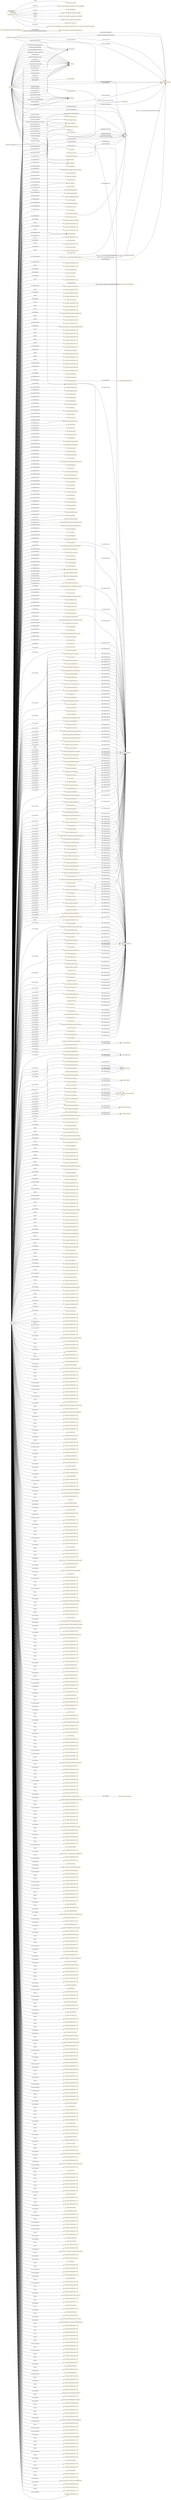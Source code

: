 digraph ar2dtool_diagram { 
rankdir=LR;
size="1501"
node [shape = rectangle, color="orange"]; ":frontierWind" ":frontierAddress" ":frontierDeviceStatus" ":frontierAlertCMethod4PrimaryPointLocation" ":frontierSpeedUnit" ":frontierCriticalObject" ":frontierPosition" ":frontierVehicle" ":frontierWidth" ":frontierParkingSpotState" ":frontierParkingSpotPoint" ":frontierGroupOfPeopleInvolved" ":frontierComment" ":frontierRoadSideEquipment" ":frontierPlatoonState" ":frontierStatus" ":frontierAlertCLocation" ":frontierRelativePosition" ":frontierOverallPeriod" ":frontierRole" ":frontierAutomationLevel" ":frontierSpeedPercentile" ":frontierVehicleRole" ":frontierManagement" ":frontierAxleWeight" ":frontierPercentageValue" ":frontierPressureValue" ":frontierImpact" ":frontierRoadTopologyPosition" "http://www.w3.org/2006/time#TemporalEntity" ":frontierPlatoon" ":frontierMovement" ":frontierVehicleEnvironment" ":frontierPollution" ":frontierCause" ":frontierObstruction" ":frontierAxleFlowValue" ":frontierMobility" ":frontierMaintenanceVehicles" ":frontierPlatoonVehicleState" ":frontierShape" ":frontierRoutePoint" ":frontierTemperature" ":frontierDateTimeValue" ":frontierPeriod" ":frontierDataValue" ":frontierAlertCMethod2PrimaryPointLocation" ":frontierHeightUnit" ":frontierSize" ":frontierElaboratedDataFault" ":frontierPlatoonPosition" ":frontierWindSpeedValue" "http://www.w3.org/2006/time#Instant" "http://www.opengis.net/ont/geosparql#Feature" ":frontierMultilingualStringValue" ":frontierNonManagedCause" ":frontierStartPoint" ":frontierLength" ":frontierSubjects" ":frontierSituationRecord" ":frontierTemperatureValue" ":frontierHeight" ":frontierIdentifier" ":frontierBrakeCapacity" ":frontierEndPoint" ":frontierAlertCDirection" ":frontierSpeedValue" ":frontierBasicData" ":frontierGroupOfLocations" ":frontierValidity" ":frontierPrecipitationDetail" ":frontierRoadSurfaceConditionMeasurements" "https://saref.etsi.org/core/UnitOfMeasure" ":frontierLengthUnit" ":frontierRoute" ":frontierRoadEntity" ":frontierConfidence" ":frontierVehicleFlowValue" "https://saref.etsi.org/core/Property" ":frontierVulnerableRoadUser" ":frontierHazardousMaterials" ":frontierAccident" ":frontierAxleSpacing" ":frontierPlatoonRole" ":frontierVisibility" ":frontierHeaderInformation" ":frontierTrafficStatusValue" ":frontierMultilingualString" ":frontierHeading" ":frontierVehicleCharacteristics" ":frontierAcceleration" ":frontierSource" ":frontierFloatingPointMetreDistanceValue" "https://saref.etsi.org/core/Device" ":frontierOffsetDistance" ":frontierAccelerationUnit" ":frontierAbsolutePosition" ":frontierManagedCause" ":frontierPcuFlowValue" ":frontierAlertCMethod2SecondaryPointLocation" ":frontierElectronicControlUnit" ":frontierHumidity" ":frontierItinerary" "http://www.opengis.net/ont/geosparql#Geometry" ":frontierConcentrationOfVehiclesValue" ":frontierRendezvousLocation" ":frontierDurationValue" ":frontierUrlLink" ; /*classes style*/
	":frontierpertinentLocation" -> "owl:topDataProperty" [ label = "rdfs:subPropertyOf" ];
	":frontierpertinentLocation" -> "owl:topObjectProperty" [ label = "rdfs:subPropertyOf" ];
	":frontierlastDeviceCheck" -> "owl:topDataProperty" [ label = "rdfs:subPropertyOf" ];
	":frontierwinterEquipmentManagementType" -> "owl:topDataProperty" [ label = "rdfs:subPropertyOf" ];
	":frontieralertCLocationCountryCode" -> "owl:topDataProperty" [ label = "rdfs:subPropertyOf" ];
	":frontierurlLink" -> "owl:topObjectProperty" [ label = "rdfs:subPropertyOf" ];
	":frontieralertCDirectionCoded" -> "owl:topDataProperty" [ label = "rdfs:subPropertyOf" ];
	":frontierpassageDurationTime" -> "owl:topDataProperty" [ label = "rdfs:subPropertyOf" ];
	":frontierpassageDurationTime" -> "owl:topObjectProperty" [ label = "rdfs:subPropertyOf" ];
	":frontierhasPlatoonMember" -> ":frontierhasMember" [ label = "rdfs:subPropertyOf" ];
	":frontierhasHeight" -> "owl:topObjectProperty" [ label = "rdfs:subPropertyOf" ];
	":frontierhumidity" -> "owl:topObjectProperty" [ label = "rdfs:subPropertyOf" ];
	":frontierhasRoadTopologyPosition" -> ":frontierhasPosition" [ label = "rdfs:subPropertyOf" ];
	":frontierroadworksScale" -> "owl:topDataProperty" [ label = "rdfs:subPropertyOf" ];
	":frontierfaultyEquipmentOrSystemType" -> "owl:topDataProperty" [ label = "rdfs:subPropertyOf" ];
	":frontiertransitServiceInformation" -> "owl:topDataProperty" [ label = "rdfs:subPropertyOf" ];
	":frontierautomaticallyInitiated" -> "owl:topDataProperty" [ label = "rdfs:subPropertyOf" ];
	":frontierManagedCause" -> ":frontierNonManagedCause" [ label = "owl:disjointWith" ];
	":frontierhasPlatoonState" -> ":frontierhasState" [ label = "rdfs:subPropertyOf" ];
	":frontiersource" -> "owl:topObjectProperty" [ label = "rdfs:subPropertyOf" ];
	":frontierhasVehicleRole" -> ":frontierhasRole" [ label = "rdfs:subPropertyOf" ];
	":frontieralertCMethod2PrimaryPointLocation" -> "owl:topObjectProperty" [ label = "rdfs:subPropertyOf" ];
	":frontiernumberOfVehiclesWaiting" -> "owl:topDataProperty" [ label = "rdfs:subPropertyOf" ];
	":frontierconfidentiality" -> "owl:topDataProperty" [ label = "rdfs:subPropertyOf" ];
	":frontiertemporarySpeedLimit" -> "owl:topDataProperty" [ label = "rdfs:subPropertyOf" ];
	":frontiercommentType" -> "owl:topDataProperty" [ label = "rdfs:subPropertyOf" ];
	":frontierconsistsOfEvent" -> "https://saref.etsi.org/core/consistsOf" [ label = "rdfs:subPropertyOf" ];
	":frontierexit" -> "owl:topDataProperty" [ label = "rdfs:subPropertyOf" ];
	":frontierqueueLength" -> "owl:topDataProperty" [ label = "rdfs:subPropertyOf" ];
	":frontierindividualVehicleSpeed" -> "owl:topDataProperty" [ label = "rdfs:subPropertyOf" ];
	":frontierindividualVehicleSpeed" -> "owl:topObjectProperty" [ label = "rdfs:subPropertyOf" ];
	":frontiertimeHeadway" -> "owl:topDataProperty" [ label = "rdfs:subPropertyOf" ];
	":frontiertimeHeadway" -> "owl:topObjectProperty" [ label = "rdfs:subPropertyOf" ];
	":frontiersituationVersionTime" -> "owl:topDataProperty" [ label = "rdfs:subPropertyOf" ];
	":frontiervehicleInvolved" -> "owl:topObjectProperty" [ label = "rdfs:subPropertyOf" ];
	":frontierconsistsOfEquipment" -> "https://saref.etsi.org/core/consistsOf" [ label = "rdfs:subPropertyOf" ];
	":frontierhasProvider" -> "owl:topObjectProperty" [ label = "rdfs:subPropertyOf" ];
	":frontierhasDestinationAddress" -> ":frontierhasDestination" [ label = "rdfs:subPropertyOf" ];
	":frontierpresenceDurationTime" -> "owl:topDataProperty" [ label = "rdfs:subPropertyOf" ];
	":frontierpresenceDurationTime" -> "owl:topObjectProperty" [ label = "rdfs:subPropertyOf" ];
	":frontierpollution" -> "owl:topObjectProperty" [ label = "rdfs:subPropertyOf" ];
	":frontiersituationRecord" -> "owl:topObjectProperty" [ label = "rdfs:subPropertyOf" ];
	":frontierrelativeTrafficFlow" -> "owl:topDataProperty" [ label = "rdfs:subPropertyOf" ];
	":frontiergenericSituationRecordName" -> "owl:topDataProperty" [ label = "rdfs:subPropertyOf" ];
	":frontiermobility" -> "owl:topObjectProperty" [ label = "rdfs:subPropertyOf" ];
	":frontierplacesAtWhichApplicable" -> "owl:topDataProperty" [ label = "rdfs:subPropertyOf" ];
	":frontierarrivalTime" -> "owl:topDataProperty" [ label = "rdfs:subPropertyOf" ];
	":frontierarrivalTime" -> "owl:topObjectProperty" [ label = "rdfs:subPropertyOf" ];
	":frontiervehicleModel" -> "owl:topDataProperty" [ label = "rdfs:subPropertyOf" ];
	":frontierconsistsOfUser" -> "https://saref.etsi.org/core/consistsOf" [ label = "rdfs:subPropertyOf" ];
	":frontierspeedManagementType" -> "owl:topDataProperty" [ label = "rdfs:subPropertyOf" ];
	":frontierunderTraffic" -> "owl:topDataProperty" [ label = "rdfs:subPropertyOf" ];
	":frontiervehicleManufacturer" -> "owl:topDataProperty" [ label = "rdfs:subPropertyOf" ];
	":frontierroadOrCarriagewayOrLaneManagementType" -> "owl:topDataProperty" [ label = "rdfs:subPropertyOf" ];
	":frontieraccidentCause" -> "owl:topDataProperty" [ label = "rdfs:subPropertyOf" ];
	":frontierhasPlatoonRole" -> ":frontierhasRole" [ label = "rdfs:subPropertyOf" ];
	":frontiergroupOfVehiclesInvolved" -> "owl:topObjectProperty" [ label = "rdfs:subPropertyOf" ];
	":frontierapplicableForTrafficDirection" -> "owl:topDataProperty" [ label = "rdfs:subPropertyOf" ];
	":frontieralertCLocationTableVersion" -> "owl:topDataProperty" [ label = "rdfs:subPropertyOf" ];
	":frontierhasRelativePosition" -> ":frontierhasPosition" [ label = "rdfs:subPropertyOf" ];
	":frontierhasPlatoonVehicleState" -> ":frontierhasState" [ label = "rdfs:subPropertyOf" ];
	":frontierharmonicSpeed" -> "owl:topDataProperty" [ label = "rdfs:subPropertyOf" ];
	":frontierhasParkingVehicleState" -> ":frontierhasState" [ label = "rdfs:subPropertyOf" ];
	":frontierhasDestinationEndPoint" -> ":frontierhasDestination" [ label = "rdfs:subPropertyOf" ];
	":frontierjourneyReference" -> "owl:topDataProperty" [ label = "rdfs:subPropertyOf" ];
	":frontieroverallStartTime" -> "owl:topDataProperty" [ label = "rdfs:subPropertyOf" ];
	":frontieralertCMethod4SecondaryPointLocation" -> "owl:topObjectProperty" [ label = "rdfs:subPropertyOf" ];
	":frontierhasShape" -> "owl:topObjectProperty" [ label = "rdfs:subPropertyOf" ];
	":frontierhasPlatoonPosition" -> ":frontierhasPosition" [ label = "rdfs:subPropertyOf" ];
	":frontierhasLength" -> "owl:topObjectProperty" [ label = "rdfs:subPropertyOf" ];
	":frontiertrafficFlowCharacteristics" -> "owl:topDataProperty" [ label = "rdfs:subPropertyOf" ];
	":frontieralertCDirectionSense" -> "owl:topDataProperty" [ label = "rdfs:subPropertyOf" ];
	":frontierurgentRoadworks" -> "owl:topDataProperty" [ label = "rdfs:subPropertyOf" ];
	":frontieraccidentType" -> "owl:topDataProperty" [ label = "rdfs:subPropertyOf" ];
	":frontiertransitServiceType" -> "owl:topDataProperty" [ label = "rdfs:subPropertyOf" ];
	":frontierreroutingManagementType" -> "owl:topDataProperty" [ label = "rdfs:subPropertyOf" ];
	":frontieralertCPoint" -> "owl:topObjectProperty" [ label = "rdfs:subPropertyOf" ];
	":frontierurgency" -> "owl:topDataProperty" [ label = "rdfs:subPropertyOf" ];
	":frontiervehicleRegistrationPlateIdentifier" -> "owl:topDataProperty" [ label = "rdfs:subPropertyOf" ];
	":frontiergeneralInstructionToRoadUsersType" -> "owl:topDataProperty" [ label = "rdfs:subPropertyOf" ];
	":frontiervalidity" -> "owl:topObjectProperty" [ label = "rdfs:subPropertyOf" ];
	":frontierhasParkingSpotState" -> ":frontierhasState" [ label = "rdfs:subPropertyOf" ];
	":frontiertravelTime" -> "owl:topObjectProperty" [ label = "rdfs:subPropertyOf" ];
	":frontierconsistsOfVehicle" -> "https://saref.etsi.org/core/consistsOf" [ label = "rdfs:subPropertyOf" ];
	":frontiervehicleStatus" -> "owl:topDataProperty" [ label = "rdfs:subPropertyOf" ];
	":frontieroperatorActionStatus" -> "owl:topDataProperty" [ label = "rdfs:subPropertyOf" ];
	":frontierhasMovement" -> "owl:topObjectProperty" [ label = "rdfs:subPropertyOf" ];
	":frontiertotalNumberOfPeopleInvolved" -> "owl:topDataProperty" [ label = "rdfs:subPropertyOf" ];
	":frontierentry" -> "owl:topDataProperty" [ label = "rdfs:subPropertyOf" ];
	":frontieractionOrigin" -> "owl:topDataProperty" [ label = "rdfs:subPropertyOf" ];
	":frontierminimumCarOccupancy" -> "owl:topDataProperty" [ label = "rdfs:subPropertyOf" ];
	":frontieraverageTimeHeadway" -> "owl:topObjectProperty" [ label = "rdfs:subPropertyOf" ];
	":frontieraverageDistanceHeadway" -> "owl:topObjectProperty" [ label = "rdfs:subPropertyOf" ];
	":frontieralertCMethod4PrimaryPointLocation" -> "owl:topObjectProperty" [ label = "rdfs:subPropertyOf" ];
	":frontierdistanceGap" -> "owl:topDataProperty" [ label = "rdfs:subPropertyOf" ];
	":frontierdistanceGap" -> "owl:topObjectProperty" [ label = "rdfs:subPropertyOf" ];
	":frontierhasWidth" -> "owl:topObjectProperty" [ label = "rdfs:subPropertyOf" ];
	":frontierseverity" -> "owl:topDataProperty" [ label = "rdfs:subPropertyOf" ];
	":frontierroadOrJunctionNumber" -> "owl:topDataProperty" [ label = "rdfs:subPropertyOf" ];
	":frontieralertCMethod2SecondaryPointLocation" -> "owl:topObjectProperty" [ label = "rdfs:subPropertyOf" ];
	":frontierheaderInformation" -> "owl:topObjectProperty" [ label = "rdfs:subPropertyOf" ];
	":frontierhasPerceptionState" -> ":frontierhasState" [ label = "rdfs:subPropertyOf" ];
	":frontierlastUpdateOfDeviceInformation" -> "owl:topDataProperty" [ label = "rdfs:subPropertyOf" ];
	":frontiertotalNumberOfVehiclesInvolved" -> "owl:topDataProperty" [ label = "rdfs:subPropertyOf" ];
	":frontiernonGeneralPublicComment" -> "owl:topObjectProperty" [ label = "rdfs:subPropertyOf" ];
	":frontiercommentDateTime" -> "owl:topDataProperty" [ label = "rdfs:subPropertyOf" ];
	":frontierpointCoordinates" -> "owl:topObjectProperty" [ label = "rdfs:subPropertyOf" ];
	":frontierapplicableForTrafficType" -> "owl:topDataProperty" [ label = "rdfs:subPropertyOf" ];
	":frontiersubjects" -> "owl:topObjectProperty" [ label = "rdfs:subPropertyOf" ];
	":frontierequipmentOrSystemFaultType" -> "owl:topDataProperty" [ label = "rdfs:subPropertyOf" ];
	":frontierprecipitationDetail" -> "owl:topObjectProperty" [ label = "rdfs:subPropertyOf" ];
	":frontieralertCLocation" -> "owl:topObjectProperty" [ label = "rdfs:subPropertyOf" ];
	":frontierimpact" -> "owl:topObjectProperty" [ label = "rdfs:subPropertyOf" ];
	":frontieractionPlanIdentifier" -> "owl:topDataProperty" [ label = "rdfs:subPropertyOf" ];
	":frontiersignedRerouting" -> "owl:topDataProperty" [ label = "rdfs:subPropertyOf" ];
	":frontieroffsetDistance" -> "owl:topDataProperty" [ label = "rdfs:subPropertyOf" ];
	":frontieroffsetDistance" -> "owl:topObjectProperty" [ label = "rdfs:subPropertyOf" ];
	":frontierisMemberOfVehicleEnvironment" -> ":frontierisMemberOf" [ label = "rdfs:subPropertyOf" ];
	":frontierdistanceHeadway" -> "owl:topDataProperty" [ label = "rdfs:subPropertyOf" ];
	":frontierdistanceHeadway" -> "owl:topObjectProperty" [ label = "rdfs:subPropertyOf" ];
	":frontiertimeGap" -> "owl:topDataProperty" [ label = "rdfs:subPropertyOf" ];
	":frontiertimeGap" -> "owl:topObjectProperty" [ label = "rdfs:subPropertyOf" ];
	":frontiervalidityTimeSpecification" -> "owl:topObjectProperty" [ label = "rdfs:subPropertyOf" ];
	":frontiermanagement" -> "owl:topObjectProperty" [ label = "rdfs:subPropertyOf" ];
	"NULL" -> "5c51dab8:183d0302b58:-7edf" [ label = "rdf:rest" ];
	"NULL" -> ":frontiertransitServiceInformation" [ label = "owl:onProperty" ];
	"NULL" -> "5c51dab8:183d0302b58:-7fe7" [ label = "rdf:rest" ];
	"NULL" -> ":frontierfaultIdentifier" [ label = "owl:onProperty" ];
	"NULL" -> "5c51dab8:183d0302b58:-7ff4" [ label = "rdf:rest" ];
	"NULL" -> ":frontiertemperature" [ label = "owl:onProperty" ];
	"NULL" -> "5c51dab8:183d0302b58:-7fb5" [ label = "rdf:rest" ];
	"NULL" -> ":frontierroadsideServiceDisruptionType" [ label = "owl:onProperty" ];
	"NULL" -> "https://saref.etsi.org/core/measuresProperty" [ label = "owl:onProperty" ];
	"NULL" -> "5c51dab8:183d0302b58:-7f7d" [ label = "rdf:rest" ];
	"NULL" -> ":frontierSource" [ label = "owl:allValuesFrom" ];
	"NULL" -> ":frontierendOfPeriod" [ label = "owl:onProperty" ];
	"NULL" -> "5c51dab8:183d0302b58:-7fc2" [ label = "rdf:rest" ];
	"NULL" -> ":frontierhasAutomationLevel" [ label = "owl:onProperty" ];
	"NULL" -> ":frontiermanagement" [ label = "owl:onProperty" ];
	"NULL" -> "5c51dab8:183d0302b58:-7f4b" [ label = "rdf:rest" ];
	"NULL" -> ":frontierAlertCMethod2PrimaryPointLocation" [ label = "owl:allValuesFrom" ];
	"NULL" -> ":frontierpoorEnvironmentType" [ label = "owl:onProperty" ];
	"NULL" -> "5c51dab8:183d0302b58:-7f0c" [ label = "rdf:rest" ];
	"NULL" -> ":frontierManagedCause" [ label = "owl:allValuesFrom" ];
	"NULL" -> ":frontiersituationRecordObservationTime" [ label = "owl:onProperty" ];
	"NULL" -> "5c51dab8:183d0302b58:-7fcf" [ label = "rdf:rest" ];
	"NULL" -> ":frontierhasLength" [ label = "owl:onProperty" ];
	"NULL" -> ":frontierhasIdentifier" [ label = "owl:onProperty" ];
	"NULL" -> "5c51dab8:183d0302b58:-7f79" [ label = "rdf:rest" ];
	"NULL" -> ":frontierexceptionPeriod" [ label = "owl:onProperty" ];
	"NULL" -> "5c51dab8:183d0302b58:-7efe" [ label = "owl:intersectionOf" ];
	"NULL" -> "5c51dab8:183d0302b58:-7ed8" [ label = "rdf:rest" ];
	"NULL" -> "5c51dab8:183d0302b58:-7fb8" [ label = "owl:intersectionOf" ];
	"NULL" -> "5c51dab8:183d0302b58:-7fae" [ label = "rdf:rest" ];
	"NULL" -> "5c51dab8:183d0302b58:-7f81" [ label = "owl:intersectionOf" ];
	"NULL" -> "5c51dab8:183d0302b58:-7f0e" [ label = "owl:intersectionOf" ];
	"NULL" -> "5c51dab8:183d0302b58:-7f86" [ label = "rdf:rest" ];
	"NULL" -> "5c51dab8:183d0302b58:-7f47" [ label = "rdf:rest" ];
	"NULL" -> ":frontiernormallyExpectedTravelTime" [ label = "owl:onProperty" ];
	"NULL" -> "5c51dab8:183d0302b58:-7faa" [ label = "rdf:rest" ];
	"NULL" -> "5c51dab8:183d0302b58:-7ee5" [ label = "rdf:rest" ];
	"NULL" -> "5c51dab8:183d0302b58:-7f93" [ label = "rdf:rest" ];
	"NULL" -> "5c51dab8:183d0302b58:-7f19" [ label = "rdf:rest" ];
	"NULL" -> "5c51dab8:183d0302b58:-7f54" [ label = "rdf:rest" ];
	"NULL" -> ":frontierheaderInformation" [ label = "owl:onProperty" ];
	"NULL" -> ":frontierfaultLastUpdateTime" [ label = "owl:onProperty" ];
	"NULL" -> ":frontierhasEstimatedJoiningTime" [ label = "owl:onProperty" ];
	"NULL" -> "5c51dab8:183d0302b58:-7ef2" [ label = "rdf:rest" ];
	"NULL" -> ":frontierElectronicControlUnit" [ label = "owl:someValuesFrom" ];
	"NULL" -> "5c51dab8:183d0302b58:-7fee" [ label = "owl:intersectionOf" ];
	"NULL" -> ":frontierAddress" [ label = "owl:someValuesFrom" ];
	"NULL" -> "5c51dab8:183d0302b58:-7f26" [ label = "rdf:rest" ];
	"NULL" -> ":frontiervehicleCountryOfOrigin" [ label = "owl:onProperty" ];
	"NULL" -> ":frontierstationType" [ label = "owl:onProperty" ];
	"NULL" -> ":frontierhasPlatoonPosition" [ label = "owl:onProperty" ];
	"NULL" -> "5c51dab8:183d0302b58:-7f61" [ label = "rdf:rest" ];
	"NULL" -> "xsd:int" [ label = "owl:someValuesFrom" ];
	"NULL" -> "5c51dab8:183d0302b58:-7f22" [ label = "rdf:rest" ];
	"NULL" -> ":frontierharmonicSpeed" [ label = "rdf:first" ];
	"NULL" -> ":frontieractionPlanIdentifier" [ label = "owl:onProperty" ];
	"NULL" -> ":frontiervalidPeriod" [ label = "owl:onProperty" ];
	"NULL" -> ":frontiermobilityOfObstruction" [ label = "owl:onProperty" ];
	"NULL" -> ":frontierhasVehicleRole" [ label = "owl:onProperty" ];
	"NULL" -> "5c51dab8:183d0302b58:-7ed5" [ label = "owl:intersectionOf" ];
	"NULL" -> "owl:real" [ label = "owl:someValuesFrom" ];
	"NULL" -> ":frontierwinterEquipmentManagementType" [ label = "owl:onProperty" ];
	"NULL" -> "5c51dab8:183d0302b58:-7eff" [ label = "rdf:rest" ];
	"NULL" -> "5c51dab8:183d0302b58:-7fe1" [ label = "owl:intersectionOf" ];
	"NULL" -> ":frontierpublicEventType" [ label = "owl:onProperty" ];
	"NULL" -> ":frontiersource" [ label = "owl:onProperty" ];
	"NULL" -> "5c51dab8:183d0302b58:-7fb7" [ label = "rdf:rest" ];
	"NULL" -> ":frontierhasDestinationEndPoint" [ label = "owl:onProperty" ];
	"NULL" -> ":frontierhasRelativePosition" [ label = "owl:onProperty" ];
	"NULL" -> "5c51dab8:183d0302b58:-7ecd" [ label = "rdf:rest" ];
	"NULL" -> ":frontiergeneralMessageToRoadUsers" [ label = "owl:onProperty" ];
	"NULL" -> "5c51dab8:183d0302b58:-7f76" [ label = "owl:intersectionOf" ];
	"NULL" -> "owl:real" [ label = "owl:allValuesFrom" ];
	"NULL" -> ":frontierComment" [ label = "owl:allValuesFrom" ];
	"NULL" -> "5c51dab8:183d0302b58:-7fd5" [ label = "rdf:rest" ];
	"NULL" -> ":frontiergenericSituationRecordName" [ label = "owl:onProperty" ];
	"NULL" -> "5c51dab8:183d0302b58:-7eda" [ label = "rdf:rest" ];
	"NULL" -> ":frontierValidity" [ label = "owl:onClass" ];
	"NULL" -> ":frontiernumberOfObstructions" [ label = "owl:onProperty" ];
	"NULL" -> "5c51dab8:183d0302b58:-7f9d" [ label = "rdf:rest" ];
	"NULL" -> ":frontiernoPrecipitation" [ label = "owl:onProperty" ];
	"NULL" -> ":frontierPollution" [ label = "owl:allValuesFrom" ];
	"NULL" -> ":frontierrestlessness" [ label = "owl:onProperty" ];
	"NULL" -> "5c51dab8:183d0302b58:-7f5e" [ label = "rdf:rest" ];
	"NULL" -> "5c51dab8:183d0302b58:-7fe2" [ label = "rdf:rest" ];
	"NULL" -> ":frontierimpact" [ label = "owl:onProperty" ];
	"NULL" -> ":frontierObstruction" [ label = "owl:allValuesFrom" ];
	"NULL" -> ":frontierPrecipitationDetail" [ label = "owl:allValuesFrom" ];
	"NULL" -> "5c51dab8:183d0302b58:-7ece" [ label = "owl:intersectionOf" ];
	"NULL" -> "5c51dab8:183d0302b58:-7fb0" [ label = "rdf:rest" ];
	"NULL" -> "5c51dab8:183d0302b58:-7fda" [ label = "owl:intersectionOf" ];
	"NULL" -> "5c51dab8:183d0302b58:-7fd6" [ label = "owl:intersectionOf" ];
	"NULL" -> "https://saref.etsi.org/core/Property" [ label = "owl:allValuesFrom" ];
	"NULL" -> ":frontierautomaticallyInitiated" [ label = "owl:onProperty" ];
	"NULL" -> "5c51dab8:183d0302b58:-7fef" [ label = "rdf:rest" ];
	"NULL" -> ":frontierexitTime" [ label = "owl:onProperty" ];
	"NULL" -> ":frontierEndPoint" [ label = "owl:someValuesFrom" ];
	"NULL" -> ":frontierroadOperatorServiceDisruptionType" [ label = "owl:onProperty" ];
	"NULL" -> ":frontierexit" [ label = "owl:onProperty" ];
	"NULL" -> "5c51dab8:183d0302b58:-7f99" [ label = "rdf:rest" ];
	"NULL" -> ":frontiergeneralInstructionToRoadUsersType" [ label = "owl:onProperty" ];
	"NULL" -> ":frontierjourneyOrigin" [ label = "owl:onProperty" ];
	"NULL" -> ":frontiercommentType" [ label = "owl:onProperty" ];
	"NULL" -> "5c51dab8:183d0302b58:-7fbd" [ label = "rdf:rest" ];
	"NULL" -> ":frontierjourneyDestination" [ label = "owl:onProperty" ];
	"NULL" -> "5c51dab8:183d0302b58:-7ef8" [ label = "rdf:rest" ];
	"NULL" -> ":frontiertrafficTrendType" [ label = "owl:onProperty" ];
	"NULL" -> ":frontierconcentration" [ label = "owl:onProperty" ];
	"NULL" -> "5c51dab8:183d0302b58:-7fca" [ label = "rdf:rest" ];
	"NULL" -> "5c51dab8:183d0302b58:-7f67" [ label = "rdf:rest" ];
	"NULL" -> "5c51dab8:183d0302b58:-7fd8" [ label = "owl:intersectionOf" ];
	"NULL" -> ":frontierhasCoordinateY" [ label = "owl:onProperty" ];
	"NULL" -> ":frontierGroupOfPeopleInvolved" [ label = "owl:allValuesFrom" ];
	"NULL" -> ":frontierSubjects" [ label = "owl:allValuesFrom" ];
	"NULL" -> ":frontierConfidence" [ label = "owl:someValuesFrom" ];
	"NULL" -> "xsd:dateTimeStamp" [ label = "owl:allValuesFrom" ];
	"NULL" -> ":frontiertrafficFlowCharacteristics" [ label = "owl:onProperty" ];
	"NULL" -> ":frontierforVehiclesWithCharacteristicsOf" [ label = "owl:onProperty" ];
	"NULL" -> "5c51dab8:183d0302b58:-7ec6" [ label = "rdf:rest" ];
	"NULL" -> "5c51dab8:183d0302b58:-7f39" [ label = "rdf:rest" ];
	"NULL" -> "5c51dab8:183d0302b58:-7f35" [ label = "rdf:rest" ];
	"NULL" -> "5c51dab8:183d0302b58:-7f74" [ label = "rdf:rest" ];
	"NULL" -> ":frontierWidth" [ label = "owl:someValuesFrom" ];
	"NULL" -> ":frontierAxleSpacing" [ label = "owl:allValuesFrom" ];
	"NULL" -> ":frontierindividualVehicleSpeed" [ label = "owl:onProperty" ];
	"NULL" -> "5c51dab8:183d0302b58:-7eec" [ label = "owl:intersectionOf" ];
	"NULL" -> "5c51dab8:183d0302b58:-7f4a" [ label = "owl:intersectionOf" ];
	"NULL" -> "5c51dab8:183d0302b58:-7f25" [ label = "owl:intersectionOf" ];
	"NULL" -> "5c51dab8:183d0302b58:-7ed3" [ label = "rdf:rest" ];
	"NULL" -> ":frontierhasParkingSpotState" [ label = "owl:onProperty" ];
	"NULL" -> "5c51dab8:183d0302b58:-7fa6" [ label = "owl:intersectionOf" ];
	"NULL" -> ":frontierAxleFlowValue" [ label = "owl:allValuesFrom" ];
	"NULL" -> "5c51dab8:183d0302b58:-7f07" [ label = "rdf:rest" ];
	"NULL" -> "https://saref.etsi.org/saref4syst/hasSubSystem" [ label = "owl:onProperty" ];
	"NULL" -> "https://saref.etsi.org/core/Device" [ label = "owl:allValuesFrom" ];
	"NULL" -> "5c51dab8:183d0302b58:-7f42" [ label = "rdf:rest" ];
	"NULL" -> ":frontiermeasurementOrCalculationPeriod" [ label = "owl:onProperty" ];
	"NULL" -> ":frontiertemporarySpeedLimit" [ label = "owl:onProperty" ];
	"NULL" -> "5c51dab8:183d0302b58:-7f03" [ label = "rdf:rest" ];
	"NULL" -> ":frontieralertCDirectionNamed" [ label = "owl:onProperty" ];
	"NULL" -> ":frontierVehicle" [ label = "owl:allValuesFrom" ];
	"NULL" -> "5c51dab8:183d0302b58:-7f10" [ label = "rdf:rest" ];
	"NULL" -> ":frontierLength" [ label = "owl:someValuesFrom" ];
	"NULL" -> ":frontiercomplianceOption" [ label = "owl:onProperty" ];
	"NULL" -> "5c51dab8:183d0302b58:-7fe8" [ label = "rdf:rest" ];
	"NULL" -> "5c51dab8:183d0302b58:-7eed" [ label = "rdf:rest" ];
	"NULL" -> ":frontierforecast" [ label = "owl:onProperty" ];
	"NULL" -> "5c51dab8:183d0302b58:-7fa5" [ label = "rdf:rest" ];
	"NULL" -> ":frontiercauseDescription" [ label = "owl:onProperty" ];
	"NULL" -> "5c51dab8:183d0302b58:-7ff5" [ label = "rdf:rest" ];
	"NULL" -> ":frontieralertCLocationTableNumber" [ label = "owl:onProperty" ];
	"NULL" -> "5c51dab8:183d0302b58:-7f48" [ label = "owl:intersectionOf" ];
	"NULL" -> ":frontierinformationStatus" [ label = "owl:onProperty" ];
	"NULL" -> "5c51dab8:183d0302b58:-7f16" [ label = "owl:intersectionOf" ];
	"NULL" -> "5c51dab8:183d0302b58:-7f7e" [ label = "rdf:rest" ];
	"NULL" -> ":frontierAutomationLevel" [ label = "owl:someValuesFrom" ];
	"NULL" -> ":frontierhasCoordinateZ" [ label = "owl:onProperty" ];
	"NULL" -> "5c51dab8:183d0302b58:-7f3f" [ label = "rdf:rest" ];
	"NULL" -> ":frontierFloatingPointMetreDistanceValue" [ label = "owl:allValuesFrom" ];
	"NULL" -> "5c51dab8:183d0302b58:-7fc3" [ label = "rdf:rest" ];
	"NULL" -> ":frontiercauseType" [ label = "owl:onProperty" ];
	"NULL" -> ":frontierroadworksDuration" [ label = "owl:onProperty" ];
	"NULL" -> ":frontierminimumCarOccupancy" [ label = "owl:onProperty" ];
	"NULL" -> "5c51dab8:183d0302b58:-7f8b" [ label = "rdf:rest" ];
	"NULL" -> ":frontiertrafficStatus" [ label = "owl:onProperty" ];
	"NULL" -> "5c51dab8:183d0302b58:-7f4c" [ label = "rdf:rest" ];
	"NULL" -> "5c51dab8:183d0302b58:-7ee0" [ label = "owl:intersectionOf" ];
	"NULL" -> "5c51dab8:183d0302b58:-7fd0" [ label = "rdf:rest" ];
	"NULL" -> ":frontierhasConfidenceUnitOfMeasure" [ label = "owl:onProperty" ];
	"NULL" -> ":frontierPeriod" [ label = "owl:allValuesFrom" ];
	"NULL" -> "xsd:string" [ label = "owl:someValuesFrom" ];
	"NULL" -> ":frontiermaintenanceVehicleActions" [ label = "owl:onProperty" ];
	"NULL" -> ":frontierSize" [ label = "owl:someValuesFrom" ];
	"NULL" -> "5c51dab8:183d0302b58:-7f1a" [ label = "rdf:rest" ];
	"NULL" -> "rdf:nil" [ label = "rdf:rest" ];
	"NULL" -> ":frontierfreeFlowSpeed" [ label = "owl:onProperty" ];
	"NULL" -> ":frontieroperatorActionExtension" [ label = "owl:onProperty" ];
	"NULL" -> ":frontieraverageVehicleSpeed" [ label = "rdf:first" ];
	"NULL" -> ":frontiervmsFault" [ label = "owl:onProperty" ];
	"NULL" -> ":frontierCriticalObject" [ label = "owl:someValuesFrom" ];
	"NULL" -> "5c51dab8:183d0302b58:-7fdd" [ label = "rdf:rest" ];
	"NULL" -> ":frontierbasicData" [ label = "owl:onProperty" ];
	"NULL" -> ":frontieralertCMethod4PrimaryPointLocation" [ label = "owl:onProperty" ];
	"NULL" -> ":frontierMultilingualString" [ label = "owl:someValuesFrom" ];
	"NULL" -> "5c51dab8:183d0302b58:-7fc4" [ label = "owl:intersectionOf" ];
	"NULL" -> "5c51dab8:183d0302b58:-7fea" [ label = "rdf:rest" ];
	"NULL" -> ":frontierfaultCreationTime" [ label = "owl:onProperty" ];
	"NULL" -> ":frontierVehicleFlowValue" [ label = "owl:allValuesFrom" ];
	"NULL" -> ":frontierImpact" [ label = "owl:allValuesFrom" ];
	"NULL" -> "5c51dab8:183d0302b58:-7ee6" [ label = "rdf:rest" ];
	"NULL" -> "5c51dab8:183d0302b58:-7f94" [ label = "rdf:rest" ];
	"NULL" -> "5c51dab8:183d0302b58:-7f55" [ label = "rdf:rest" ];
	"NULL" -> "5c51dab8:183d0302b58:-7f45" [ label = "owl:intersectionOf" ];
	"NULL" -> "5c51dab8:183d0302b58:-7ef3" [ label = "rdf:rest" ];
	"NULL" -> ":frontieralertCLocation" [ label = "owl:onProperty" ];
	"NULL" -> ":frontieraccident" [ label = "owl:onProperty" ];
	"NULL" -> "5c51dab8:183d0302b58:-7f27" [ label = "rdf:rest" ];
	"NULL" -> ":frontierUrlLink" [ label = "owl:allValuesFrom" ];
	"NULL" -> ":frontieralertCDirectionCoded" [ label = "owl:onProperty" ];
	"NULL" -> "5c51dab8:183d0302b58:-7f62" [ label = "rdf:rest" ];
	"NULL" -> "5c51dab8:183d0302b58:-7f23" [ label = "rdf:rest" ];
	"NULL" -> "http://www.w3.org/2003/01/geo/wgs84_pos#alt" [ label = "owl:onProperty" ];
	"NULL" -> ":frontierPlatoonRole" [ label = "owl:someValuesFrom" ];
	"NULL" -> "5c51dab8:183d0302b58:-7f30" [ label = "rdf:rest" ];
	"NULL" -> ":frontierarrivalTime" [ label = "owl:onProperty" ];
	"NULL" -> ":frontierroadworksScale" [ label = "owl:onProperty" ];
	"NULL" -> ":frontierfaultSeverity" [ label = "owl:onProperty" ];
	"NULL" -> "https://saref.etsi.org/core/isMeasuredIn" [ label = "owl:onProperty" ];
	"NULL" -> ":frontieraverageDistanceHeadway" [ label = "owl:onProperty" ];
	"NULL" -> ":frontiertype" [ label = "owl:onProperty" ];
	"NULL" -> ":frontierParkingSpotPoint" [ label = "owl:someValuesFrom" ];
	"NULL" -> ":frontierRoadSideEquipment" [ label = "owl:someValuesFrom" ];
	"NULL" -> "5c51dab8:183d0302b58:-7edb" [ label = "rdf:rest" ];
	"NULL" -> "5c51dab8:183d0302b58:-7f3e" [ label = "owl:intersectionOf" ];
	"NULL" -> "5c51dab8:183d0302b58:-7f9e" [ label = "rdf:rest" ];
	"NULL" -> "5c51dab8:183d0302b58:-7f0f" [ label = "rdf:rest" ];
	"NULL" -> "5c51dab8:183d0302b58:-7f83" [ label = "owl:intersectionOf" ];
	"NULL" -> "5c51dab8:183d0302b58:-7f5f" [ label = "rdf:rest" ];
	"NULL" -> ":frontierposList" [ label = "owl:onProperty" ];
	"NULL" -> "5c51dab8:183d0302b58:-7fe3" [ label = "rdf:rest" ];
	"NULL" -> ":frontierreroutingItineraryDescription" [ label = "owl:onProperty" ];
	"NULL" -> ":frontierAxleWeight" [ label = "owl:allValuesFrom" ];
	"NULL" -> "5c51dab8:183d0302b58:-7fa4" [ label = "rdf:rest" ];
	"NULL" -> "5c51dab8:183d0302b58:-7f6c" [ label = "rdf:rest" ];
	"NULL" -> "5c51dab8:183d0302b58:-7f2d" [ label = "rdf:rest" ];
	"NULL" -> "5c51dab8:183d0302b58:-7fb1" [ label = "rdf:rest" ];
	"NULL" -> ":frontierpcuFlow" [ label = "owl:onProperty" ];
	"NULL" -> ":frontierjourneyReference" [ label = "owl:onProperty" ];
	"NULL" -> ":frontierParkingSpotState" [ label = "owl:onClass" ];
	"NULL" -> ":frontierAccident" [ label = "owl:allValuesFrom" ];
	"NULL" -> ":frontierhasRoadTopologyPosition" [ label = "owl:onProperty" ];
	"NULL" -> ":frontierItinerary" [ label = "owl:allValuesFrom" ];
	"NULL" -> ":frontiergeneralNetworkManagementType" [ label = "owl:onProperty" ];
	"NULL" -> ":frontierqueueLength" [ label = "owl:onProperty" ];
	"NULL" -> ":frontieroffsetDistance" [ label = "owl:onProperty" ];
	"NULL" -> ":frontiersituationRecordFirstSupplierVersionTime" [ label = "owl:onProperty" ];
	"NULL" -> ":frontierdistanceHeadway" [ label = "owl:onProperty" ];
	"NULL" -> ":frontierSpeedUnit" [ label = "owl:allValuesFrom" ];
	"NULL" -> "https://saref.etsi.org/saref4syst/subSystemOf" [ label = "owl:onProperty" ];
	"NULL" -> ":frontierconsistsOfEquipment" [ label = "owl:onProperty" ];
	"NULL" -> "5c51dab8:183d0302b58:-7ef9" [ label = "rdf:rest" ];
	"NULL" -> "xsd:boolean" [ label = "owl:allValuesFrom" ];
	"NULL" -> "https://saref.etsi.org/core/UnitOfMeasure" [ label = "owl:someValuesFrom" ];
	"NULL" -> ":frontierequipmentOrSystemFaultType" [ label = "owl:onProperty" ];
	"NULL" -> ":frontierweatherRelatedRoadConditionType" [ label = "owl:onProperty" ];
	"NULL" -> ":frontierVehicleCharacteristics" [ label = "owl:allValuesFrom" ];
	"NULL" -> ":frontieroverallEndTime" [ label = "owl:onProperty" ];
	"NULL" -> ":frontierDateTimeValue" [ label = "owl:allValuesFrom" ];
	"NULL" -> "5c51dab8:183d0302b58:-7ec7" [ label = "rdf:rest" ];
	"NULL" -> ":frontierpassageDurationTime" [ label = "owl:onProperty" ];
	"NULL" -> "5c51dab8:183d0302b58:-7f75" [ label = "rdf:rest" ];
	"NULL" -> "5c51dab8:183d0302b58:-7f36" [ label = "rdf:rest" ];
	"NULL" -> ":frontierlastDeviceCheck" [ label = "owl:onProperty" ];
	"NULL" -> "5c51dab8:183d0302b58:-7ed4" [ label = "rdf:rest" ];
	"NULL" -> "5c51dab8:183d0302b58:-7f82" [ label = "rdf:rest" ];
	"NULL" -> "5c51dab8:183d0302b58:-7f08" [ label = "rdf:rest" ];
	"NULL" -> "5c51dab8:183d0302b58:-7f43" [ label = "rdf:rest" ];
	"NULL" -> ":frontierPlatoonState" [ label = "owl:someValuesFrom" ];
	"NULL" -> "5c51dab8:183d0302b58:-7ee1" [ label = "rdf:rest" ];
	"NULL" -> ":frontierMaintenanceVehicles" [ label = "owl:allValuesFrom" ];
	"NULL" -> ":frontierStartPoint" [ label = "owl:someValuesFrom" ];
	"NULL" -> ":frontiergroupOfLocations" [ label = "owl:onProperty" ];
	"NULL" -> "5c51dab8:183d0302b58:-7f15" [ label = "rdf:rest" ];
	"NULL" -> "5c51dab8:183d0302b58:-7f50" [ label = "rdf:rest" ];
	"NULL" -> ":frontierhasBrakeCapacity" [ label = "owl:onProperty" ];
	"NULL" -> "5c51dab8:183d0302b58:-7f11" [ label = "rdf:rest" ];
	"NULL" -> "5c51dab8:183d0302b58:-7fdc" [ label = "owl:intersectionOf" ];
	"NULL" -> "5c51dab8:183d0302b58:-7fab" [ label = "owl:intersectionOf" ];
	"NULL" -> ":frontierfreeFlowTravelTime" [ label = "owl:onProperty" ];
	"NULL" -> ":frontierhasSize" [ label = "owl:onProperty" ];
	"NULL" -> ":frontierAcceleration" [ label = "owl:someValuesFrom" ];
	"NULL" -> "5c51dab8:183d0302b58:-7eee" [ label = "rdf:rest" ];
	"NULL" -> ":frontierareaOfInterest" [ label = "owl:onProperty" ];
	"NULL" -> "5c51dab8:183d0302b58:-7ff6" [ label = "rdf:rest" ];
	"NULL" -> "5c51dab8:183d0302b58:-7efb" [ label = "rdf:rest" ];
	"NULL" -> "5c51dab8:183d0302b58:-7f2c" [ label = "owl:intersectionOf" ];
	"NULL" -> ":frontieroverallSeverity" [ label = "owl:onProperty" ];
	"NULL" -> ":frontiertimeGap" [ label = "owl:onProperty" ];
	"NULL" -> ":frontiervalue" [ label = "owl:onProperty" ];
	"NULL" -> "5c51dab8:183d0302b58:-7f2f" [ label = "rdf:rest" ];
	"NULL" -> ":frontierPosition" [ label = "owl:someValuesFrom" ];
	"NULL" -> "5c51dab8:183d0302b58:-7f7f" [ label = "rdf:rest" ];
	"NULL" -> ":frontiertrafficManuallyDirectedBy" [ label = "owl:onProperty" ];
	"NULL" -> "5c51dab8:183d0302b58:-7f8c" [ label = "rdf:rest" ];
	"NULL" -> "5c51dab8:183d0302b58:-7f4d" [ label = "rdf:rest" ];
	"NULL" -> "5c51dab8:183d0302b58:-7fd1" [ label = "rdf:rest" ];
	"NULL" -> ":frontierlang" [ label = "owl:onProperty" ];
	"NULL" -> ":frontierscheduledDepartureTime" [ label = "owl:onProperty" ];
	"NULL" -> "5c51dab8:183d0302b58:-7f5a" [ label = "rdf:rest" ];
	"NULL" -> "5c51dab8:183d0302b58:-7f1b" [ label = "rdf:rest" ];
	"NULL" -> ":frontierSituationRecord" [ label = "owl:allValuesFrom" ];
	"NULL" -> ":frontierOffsetDistance" [ label = "owl:allValuesFrom" ];
	"NULL" -> "5c51dab8:183d0302b58:-7fde" [ label = "rdf:rest" ];
	"NULL" -> "5c51dab8:183d0302b58:-7ec9" [ label = "rdf:rest" ];
	"NULL" -> "5c51dab8:183d0302b58:-7f78" [ label = "owl:intersectionOf" ];
	"NULL" -> "5c51dab8:183d0302b58:-7f29" [ label = "owl:intersectionOf" ];
	"NULL" -> "5c51dab8:183d0302b58:-7f88" [ label = "rdf:rest" ];
	"NULL" -> ":frontierhasParkingVehicleState" [ label = "owl:onProperty" ];
	"NULL" -> ":frontierroadSurfaceConditionMeasurements" [ label = "owl:onProperty" ];
	"NULL" -> "5c51dab8:183d0302b58:-7fac" [ label = "rdf:rest" ];
	"NULL" -> ":frontierentry" [ label = "owl:onProperty" ];
	"NULL" -> ":frontierdisturbanceActivityType" [ label = "owl:onProperty" ];
	"NULL" -> "5c51dab8:183d0302b58:-7ee7" [ label = "rdf:rest" ];
	"NULL" -> "5c51dab8:183d0302b58:-7f95" [ label = "rdf:rest" ];
	"NULL" -> ":frontiermaintenanceVehicles" [ label = "owl:onProperty" ];
	"NULL" -> ":frontierTemperature" [ label = "owl:allValuesFrom" ];
	"NULL" -> "5c51dab8:183d0302b58:-7ef4" [ label = "rdf:rest" ];
	"NULL" -> "5c51dab8:183d0302b58:-7f9c" [ label = "owl:intersectionOf" ];
	"NULL" -> "5c51dab8:183d0302b58:-7f28" [ label = "rdf:rest" ];
	"NULL" -> "5c51dab8:183d0302b58:-7f63" [ label = "rdf:rest" ];
	"NULL" -> "5c51dab8:183d0302b58:-7f24" [ label = "rdf:rest" ];
	"NULL" -> "https://saref.etsi.org/core/hasValue" [ label = "owl:onProperty" ];
	"NULL" -> ":frontiernonWeatherRelatedRoadConditionType" [ label = "owl:onProperty" ];
	"NULL" -> ":frontierHeading" [ label = "owl:someValuesFrom" ];
	"NULL" -> "5c51dab8:183d0302b58:-7f70" [ label = "rdf:rest" ];
	"NULL" -> ":frontieractionOrigin" [ label = "owl:onProperty" ];
	"NULL" -> "5c51dab8:183d0302b58:-7f31" [ label = "rdf:rest" ];
	"NULL" -> ":frontierGroupOfLocations" [ label = "owl:allValuesFrom" ];
	"NULL" -> "5c51dab8:183d0302b58:-7ffc" [ label = "owl:intersectionOf" ];
	"NULL" -> ":frontiertransitServiceType" [ label = "owl:onProperty" ];
	"NULL" -> ":frontierpertinentLocation" [ label = "owl:onProperty" ];
	"NULL" -> ":frontierRoadTopologyPosition" [ label = "owl:someValuesFrom" ];
	"NULL" -> "5c51dab8:183d0302b58:-7fb9" [ label = "rdf:rest" ];
	"NULL" -> ":frontierspeedManagementType" [ label = "owl:onProperty" ];
	"NULL" -> "xsd:dateTime" [ label = "owl:allValuesFrom" ];
	"NULL" -> "5c51dab8:183d0302b58:-7ecf" [ label = "rdf:rest" ];
	"NULL" -> ":frontierconfidentiality" [ label = "owl:onProperty" ];
	"NULL" -> "5c51dab8:183d0302b58:-7fd7" [ label = "rdf:rest" ];
	"NULL" -> "5c51dab8:183d0302b58:-7edc" [ label = "rdf:rest" ];
	"NULL" -> ":frontierenvironmentalObstructionType" [ label = "owl:onProperty" ];
	"NULL" -> ":frontiervehicleIdentifier" [ label = "owl:onProperty" ];
	"NULL" -> "5c51dab8:183d0302b58:-7f6d" [ label = "rdf:rest" ];
	"NULL" -> "5c51dab8:183d0302b58:-7ff1" [ label = "rdf:rest" ];
	"NULL" -> ":frontieraxleSpacingOnVehicle" [ label = "owl:onProperty" ];
	"NULL" -> ":frontiervehicleStatus" [ label = "owl:onProperty" ];
	"NULL" -> "5c51dab8:183d0302b58:-7f2e" [ label = "rdf:rest" ];
	"NULL" -> "5c51dab8:183d0302b58:-7fb2" [ label = "rdf:rest" ];
	"NULL" -> ":frontiersituationVersionTime" [ label = "owl:onProperty" ];
	"NULL" -> "xsd:negativeInteger" [ label = "owl:someValuesFrom" ];
	"NULL" -> "5c51dab8:183d0302b58:-7f7a" [ label = "rdf:rest" ];
	"NULL" -> "https://saref.etsi.org/core/isMeasuredByDevice" [ label = "owl:onProperty" ];
	"NULL" -> ":frontieralertCLocationTableVersion" [ label = "owl:onProperty" ];
	"NULL" -> ":frontiersituationRecord" [ label = "owl:onProperty" ];
	"NULL" -> "5c51dab8:183d0302b58:-7f3b" [ label = "rdf:rest" ];
	"NULL" -> "5c51dab8:183d0302b58:-7fc8" [ label = "owl:intersectionOf" ];
	"NULL" -> ":frontieroccupancy" [ label = "owl:onProperty" ];
	"NULL" -> ":frontiervalidityStatus" [ label = "owl:onProperty" ];
	"NULL" -> ":frontieraverageVehicleSpeed" [ label = "owl:onProperty" ];
	"NULL" -> ":frontierRoute" [ label = "owl:someValuesFrom" ];
	"NULL" -> "https://saref.etsi.org/core/hasTimestamp" [ label = "owl:onProperty" ];
	"NULL" -> ":frontierurlLink" [ label = "owl:onProperty" ];
	"NULL" -> ":frontierdrivingConditionType" [ label = "owl:onProperty" ];
	"NULL" -> "5c51dab8:183d0302b58:-7fe4" [ label = "owl:intersectionOf" ];
	"NULL" -> ":frontierOverallPeriod" [ label = "owl:allValuesFrom" ];
	"NULL" -> "5c51dab8:183d0302b58:-7f69" [ label = "rdf:rest" ];
	"NULL" -> ":frontierHeight" [ label = "owl:someValuesFrom" ];
	"NULL" -> "5c51dab8:183d0302b58:-7fcc" [ label = "rdf:rest" ];
	"NULL" -> ":frontierHazardousMaterials" [ label = "owl:allValuesFrom" ];
	"NULL" -> ":frontierAbsolutePosition" [ label = "owl:someValuesFrom" ];
	"NULL" -> ":frontiertimeHeadway" [ label = "owl:onProperty" ];
	"NULL" -> "5c51dab8:183d0302b58:-7f66" [ label = "owl:intersectionOf" ];
	"NULL" -> "5c51dab8:183d0302b58:-7efa" [ label = "owl:intersectionOf" ];
	"NULL" -> "5c51dab8:183d0302b58:-7f8a" [ label = "owl:intersectionOf" ];
	"NULL" -> "5c51dab8:183d0302b58:-7f09" [ label = "rdf:rest" ];
	"NULL" -> "5c51dab8:183d0302b58:-7f44" [ label = "rdf:rest" ];
	"NULL" -> ":frontierhasWidth" [ label = "owl:onProperty" ];
	"NULL" -> ":frontierapplicableForTrafficType" [ label = "owl:onProperty" ];
	"NULL" -> "5c51dab8:183d0302b58:-7ee2" [ label = "rdf:rest" ];
	"NULL" -> ":frontiermobilityType" [ label = "owl:onProperty" ];
	"NULL" -> ":frontierPlatoonVehicleState" [ label = "owl:someValuesFrom" ];
	"NULL" -> ":frontierHeaderInformation" [ label = "owl:someValuesFrom" ];
	"NULL" -> "5c51dab8:183d0302b58:-7f90" [ label = "rdf:rest" ];
	"NULL" -> ":frontierVehicleEnvironment" [ label = "owl:allValuesFrom" ];
	"NULL" -> ":frontierspeedPercentile" [ label = "owl:onProperty" ];
	"NULL" -> ":frontierhasMovement" [ label = "owl:onProperty" ];
	"NULL" -> ":frontierhazardousGoodsAssociatedWithVehicle" [ label = "owl:onProperty" ];
	"NULL" -> "5c51dab8:183d0302b58:-7f51" [ label = "rdf:rest" ];
	"NULL" -> ":frontieralertCMethod2PrimaryPointLocation" [ label = "owl:onProperty" ];
	"NULL" -> "5c51dab8:183d0302b58:-7f02" [ label = "owl:intersectionOf" ];
	"NULL" -> ":frontiermobilityOfActivity" [ label = "owl:onProperty" ];
	"NULL" -> ":frontiersituationRecordCreationTime" [ label = "owl:onProperty" ];
	"NULL" -> "5c51dab8:183d0302b58:-7fd9" [ label = "rdf:rest" ];
	"NULL" -> ":frontierconsistsOfVehicle" [ label = "owl:onProperty" ];
	"NULL" -> ":frontierisMemberOfVehicleEnvironment" [ label = "owl:onProperty" ];
	"NULL" -> ":frontierprobabilityOfOccurrence" [ label = "owl:onProperty" ];
	"NULL" -> "5c51dab8:183d0302b58:-7eef" [ label = "rdf:rest" ];
	"NULL" -> ":frontiervehicleManufacturer" [ label = "owl:onProperty" ];
	"NULL" -> "5c51dab8:183d0302b58:-7fa7" [ label = "rdf:rest" ];
	"NULL" -> ":frontierSpeedValue" [ label = "owl:allValuesFrom" ];
	"NULL" -> "5c51dab8:183d0302b58:-7ff7" [ label = "rdf:rest" ];
	"NULL" -> "5c51dab8:183d0302b58:-7f6b" [ label = "owl:intersectionOf" ];
	"NULL" -> ":frontierhasConfidenceValue" [ label = "owl:onProperty" ];
	"NULL" -> ":frontieralertCDirection" [ label = "owl:onProperty" ];
	"NULL" -> "5c51dab8:183d0302b58:-7efc" [ label = "rdf:rest" ];
	"NULL" -> "https://saref.etsi.org/core/controlsProperty" [ label = "owl:onProperty" ];
	"NULL" -> ":frontierPercentageValue" [ label = "owl:allValuesFrom" ];
	"NULL" -> ":frontierhasCoordinateX" [ label = "owl:onProperty" ];
	"NULL" -> ":frontierauthorityOperationType" [ label = "owl:onProperty" ];
	"NULL" -> "5c51dab8:183d0302b58:-7fc5" [ label = "rdf:rest" ];
	"NULL" -> "5c51dab8:183d0302b58:-7eca" [ label = "rdf:rest" ];
	"NULL" -> ":frontierMovement" [ label = "owl:someValuesFrom" ];
	"NULL" -> "5c51dab8:183d0302b58:-7f8d" [ label = "rdf:rest" ];
	"NULL" -> ":frontierRendezvousLocation" [ label = "owl:someValuesFrom" ];
	"NULL" -> ":frontierconsistsOfUser" [ label = "owl:onProperty" ];
	"NULL" -> "5c51dab8:183d0302b58:-7f4e" [ label = "rdf:rest" ];
	"NULL" -> ":frontierHeightUnit" [ label = "owl:allValuesFrom" ];
	"NULL" -> "5c51dab8:183d0302b58:-7fd2" [ label = "rdf:rest" ];
	"NULL" -> ":frontierroadOrJunctionNumber" [ label = "owl:onProperty" ];
	"NULL" -> ":frontiervehicleModel" [ label = "owl:onProperty" ];
	"NULL" -> ":frontierhasConfidence" [ label = "owl:onProperty" ];
	"NULL" -> ":frontierdepth" [ label = "owl:onProperty" ];
	"NULL" -> "5c51dab8:183d0302b58:-7fbe" [ label = "owl:intersectionOf" ];
	"NULL" -> "5c51dab8:183d0302b58:-7f9a" [ label = "rdf:rest" ];
	"NULL" -> "5c51dab8:183d0302b58:-7f72" [ label = "owl:intersectionOf" ];
	"NULL" -> ":frontierstatusDescription" [ label = "owl:onProperty" ];
	"NULL" -> "5c51dab8:183d0302b58:-7f5b" [ label = "rdf:rest" ];
	"NULL" -> "5c51dab8:183d0302b58:-7fa0" [ label = "rdf:rest" ];
	"NULL" -> ":frontiertypeOfDevice" [ label = "owl:onProperty" ];
	"NULL" -> ":frontierhasPlatoonRole" [ label = "owl:onProperty" ];
	"NULL" -> ":frontierShape" [ label = "owl:someValuesFrom" ];
	"NULL" -> ":frontierVehicleEnvironment" [ label = "owl:someValuesFrom" ];
	"NULL" -> ":frontierRelativePosition" [ label = "owl:someValuesFrom" ];
	"NULL" -> ":frontierisCollectionOf" [ label = "owl:onProperty" ];
	"NULL" -> "5c51dab8:183d0302b58:-7f89" [ label = "rdf:rest" ];
	"NULL" -> "5c51dab8:183d0302b58:-7fec" [ label = "rdf:rest" ];
	"NULL" -> "5c51dab8:183d0302b58:-7fad" [ label = "rdf:rest" ];
	"NULL" -> ":frontierCause" [ label = "owl:allValuesFrom" ];
	"NULL" -> "5c51dab8:183d0302b58:-7ee8" [ label = "rdf:rest" ];
	"NULL" -> ":frontierhasEnvironment" [ label = "owl:onProperty" ];
	"NULL" -> ":frontierAlertCMethod2SecondaryPointLocation" [ label = "owl:allValuesFrom" ];
	"NULL" -> ":frontiergeneralPublicComment" [ label = "owl:onProperty" ];
	"NULL" -> "5c51dab8:183d0302b58:-7f96" [ label = "rdf:rest" ];
	"NULL" -> ":frontierhasOpeningTimeAvailability" [ label = "owl:onProperty" ];
	"NULL" -> "5c51dab8:183d0302b58:-7f57" [ label = "rdf:rest" ];
	"NULL" -> "5c51dab8:183d0302b58:-7fba" [ label = "rdf:rest" ];
	"NULL" -> ":frontiervehicleRegistrationPlateIdentifier" [ label = "owl:onProperty" ];
	"NULL" -> "5c51dab8:183d0302b58:-7f85" [ label = "owl:intersectionOf" ];
	"NULL" -> "5c51dab8:183d0302b58:-7ef5" [ label = "rdf:rest" ];
	"NULL" -> ":frontierspecificAxleWeight" [ label = "owl:onProperty" ];
	"NULL" -> "5c51dab8:183d0302b58:-7f64" [ label = "rdf:rest" ];
	"NULL" -> "5c51dab8:183d0302b58:-7faf" [ label = "owl:intersectionOf" ];
	"NULL" -> "xsd:integer" [ label = "owl:allValuesFrom" ];
	"NULL" -> ":frontierpercentageLongVehicles" [ label = "owl:onProperty" ];
	"NULL" -> ":frontierVehicle" [ label = "owl:someValuesFrom" ];
	"NULL" -> ":frontiercommentDateTime" [ label = "owl:onProperty" ];
	"NULL" -> "5c51dab8:183d0302b58:-7f71" [ label = "rdf:rest" ];
	"NULL" -> "5c51dab8:183d0302b58:-7f32" [ label = "rdf:rest" ];
	"NULL" -> ":frontiertravelTimeTrendType" [ label = "owl:onProperty" ];
	"NULL" -> "5c51dab8:183d0302b58:-7ed0" [ label = "rdf:rest" ];
	"NULL" -> "5c51dab8:183d0302b58:-7fcb" [ label = "owl:intersectionOf" ];
	"NULL" -> "5c51dab8:183d0302b58:-7ff0" [ label = "owl:intersectionOf" ];
	"NULL" -> "5c51dab8:183d0302b58:-7fb3" [ label = "owl:intersectionOf" ];
	"NULL" -> "5c51dab8:183d0302b58:-7f04" [ label = "rdf:rest" ];
	"NULL" -> ":frontierRoadEntity" [ label = "owl:someValuesFrom" ];
	"NULL" -> ":frontierHumidity" [ label = "owl:allValuesFrom" ];
	"NULL" -> "5c51dab8:183d0302b58:-7f00" [ label = "rdf:rest" ];
	"NULL" -> ":frontierfaultyEquipmentOrSystemType" [ label = "owl:onProperty" ];
	"NULL" -> ":frontierhasPlatoonIndex" [ label = "owl:onProperty" ];
	"NULL" -> "xsd:language" [ label = "owl:allValuesFrom" ];
	"NULL" -> ":frontierhasRoute" [ label = "owl:onProperty" ];
	"NULL" -> "5c51dab8:183d0302b58:-7fc7" [ label = "rdf:rest" ];
	"NULL" -> ":frontierPlatoonPosition" [ label = "owl:someValuesFrom" ];
	"NULL" -> ":frontierprecipitationDetail" [ label = "owl:onProperty" ];
	"NULL" -> "5c51dab8:183d0302b58:-7edd" [ label = "rdf:rest" ];
	"NULL" -> "xsd:float" [ label = "owl:someValuesFrom" ];
	"NULL" -> ":frontierconsistsOfEntity" [ label = "owl:onProperty" ];
	"NULL" -> "5c51dab8:183d0302b58:-7fe5" [ label = "rdf:rest" ];
	"NULL" -> "5c51dab8:183d0302b58:-7eea" [ label = "rdf:rest" ];
	"NULL" -> ":frontierhasOrigin" [ label = "owl:onProperty" ];
	"NULL" -> ":frontiermobility" [ label = "owl:onProperty" ];
	"NULL" -> "5c51dab8:183d0302b58:-7f1e" [ label = "rdf:rest" ];
	"NULL" -> ":frontierhasPlatoonVehicleState" [ label = "owl:onProperty" ];
	"NULL" -> "5c51dab8:183d0302b58:-7f6e" [ label = "rdf:rest" ];
	"NULL" -> "5c51dab8:183d0302b58:-7ff2" [ label = "rdf:rest" ];
	"NULL" -> ":frontierreroutingManagementType" [ label = "owl:onProperty" ];
	"NULL" -> ":frontierValidity" [ label = "owl:allValuesFrom" ];
	"NULL" -> ":frontieralternativeRoute" [ label = "owl:onProperty" ];
	"NULL" -> "5c51dab8:183d0302b58:-7f7b" [ label = "rdf:rest" ];
	"NULL" -> ":frontierstationID" [ label = "owl:onProperty" ];
	"NULL" -> "5c51dab8:183d0302b58:-7f3c" [ label = "rdf:rest" ];
	"NULL" -> "5c51dab8:183d0302b58:-7fc0" [ label = "rdf:rest" ];
	"NULL" -> ":frontiermeasurementOrCalculationTime" [ label = "owl:onProperty" ];
	"NULL" -> "5c51dab8:183d0302b58:-7ec8" [ label = "owl:members" ];
	"NULL" -> "5c51dab8:183d0302b58:-7f0a" [ label = "rdf:rest" ];
	"NULL" -> "http://www.w3.org/2003/01/geo/wgs84_pos#lat" [ label = "owl:onProperty" ];
	"NULL" -> "5c51dab8:183d0302b58:-7f18" [ label = "owl:intersectionOf" ];
	"NULL" -> ":frontiertravelTime" [ label = "owl:onProperty" ];
	"NULL" -> ":frontiercause" [ label = "owl:onProperty" ];
	"NULL" -> ":frontiersubjects" [ label = "owl:onProperty" ];
	"NULL" -> "5c51dab8:183d0302b58:-7fcd" [ label = "rdf:rest" ];
	"NULL" -> ":frontierconsistsOfObject" [ label = "owl:onProperty" ];
	"NULL" -> "5c51dab8:183d0302b58:-7f77" [ label = "rdf:rest" ];
	"NULL" -> ":frontieralertCDirectionSense" [ label = "owl:onProperty" ];
	"NULL" -> ":frontierplacesAtWhichApplicable" [ label = "owl:onProperty" ];
	"NULL" -> ":frontiersignedRerouting" [ label = "owl:onProperty" ];
	"NULL" -> "5c51dab8:183d0302b58:-7ed6" [ label = "rdf:rest" ];
	"NULL" -> "5c51dab8:183d0302b58:-7f49" [ label = "rdf:rest" ];
	"NULL" -> "5c51dab8:183d0302b58:-7f84" [ label = "rdf:rest" ];
	"NULL" -> "5c51dab8:183d0302b58:-7ee3" [ label = "rdf:rest" ];
	"NULL" -> ":frontiervehicleType" [ label = "owl:onProperty" ];
	"NULL" -> "5c51dab8:183d0302b58:-7f91" [ label = "rdf:rest" ];
	"NULL" -> "5c51dab8:183d0302b58:-7f17" [ label = "rdf:rest" ];
	"NULL" -> "5c51dab8:183d0302b58:-7f52" [ label = "rdf:rest" ];
	"NULL" -> ":frontierStatus" [ label = "owl:allValuesFrom" ];
	"NULL" -> ":frontierperiodName" [ label = "owl:onProperty" ];
	"NULL" -> ":frontierfaultDescription" [ label = "owl:onProperty" ];
	"NULL" -> "5c51dab8:183d0302b58:-7f13" [ label = "rdf:rest" ];
	"NULL" -> "5c51dab8:183d0302b58:-7f41" [ label = "owl:intersectionOf" ];
	"NULL" -> "5c51dab8:183d0302b58:-7ef0" [ label = "rdf:rest" ];
	"NULL" -> "5c51dab8:183d0302b58:-7f1c" [ label = "owl:intersectionOf" ];
	"NULL" -> ":frontierAlertCMethod4PrimaryPointLocation" [ label = "owl:allValuesFrom" ];
	"NULL" -> "5c51dab8:183d0302b58:-7feb" [ label = "owl:intersectionOf" ];
	"NULL" -> ":frontierBasicData" [ label = "owl:allValuesFrom" ];
	"NULL" -> "5c51dab8:183d0302b58:-7fc6" [ label = "owl:intersectionOf" ];
	"NULL" -> ":frontierMobility" [ label = "owl:allValuesFrom" ];
	"NULL" -> "5c51dab8:183d0302b58:-7f20" [ label = "rdf:rest" ];
	"NULL" -> ":frontierWind" [ label = "owl:allValuesFrom" ];
	"NULL" -> ":frontierMultilingualString" [ label = "owl:allValuesFrom" ];
	"NULL" -> ":frontiermanagedCause" [ label = "owl:onProperty" ];
	"NULL" -> ":frontiervmsUnitFault" [ label = "owl:onProperty" ];
	"NULL" -> "5c51dab8:183d0302b58:-7fa8" [ label = "rdf:rest" ];
	"NULL" -> "5c51dab8:183d0302b58:-7ff8" [ label = "rdf:rest" ];
	"NULL" -> "http://www.w3.org/2003/01/geo/wgs84_pos#long" [ label = "owl:onProperty" ];
	"NULL" -> "5c51dab8:183d0302b58:-7efd" [ label = "rdf:rest" ];
	"NULL" -> ":frontierseverity" [ label = "owl:onProperty" ];
	"NULL" -> ":frontiervehicleCharacteristics" [ label = "owl:onProperty" ];
	"NULL" -> ":frontieralertCMethod4SecondaryPointLocation" [ label = "owl:onProperty" ];
	"NULL" -> ":frontieroperatorActionStatus" [ label = "owl:onProperty" ];
	"NULL" -> ":frontierIdentifier" [ label = "owl:allValuesFrom" ];
	"NULL" -> ":frontiervisibility" [ label = "owl:onProperty" ];
	"NULL" -> ":frontieralive" [ label = "owl:onProperty" ];
	"NULL" -> "5c51dab8:183d0302b58:-7f8e" [ label = "rdf:rest" ];
	"NULL" -> "5c51dab8:183d0302b58:-7f4f" [ label = "rdf:rest" ];
	"NULL" -> "5c51dab8:183d0302b58:-7f68" [ label = "owl:intersectionOf" ];
	"NULL" -> "5c51dab8:183d0302b58:-7f3a" [ label = "owl:intersectionOf" ];
	"NULL" -> ":frontierpresenceDurationTime" [ label = "owl:onProperty" ];
	"NULL" -> ":frontieraverageTimeHeadway" [ label = "owl:onProperty" ];
	"NULL" -> ":frontierfaultType" [ label = "owl:onProperty" ];
	"NULL" -> "5c51dab8:183d0302b58:-7f9b" [ label = "rdf:rest" ];
	"NULL" -> ":frontierdistanceGap" [ label = "owl:onProperty" ];
	"NULL" -> "5c51dab8:183d0302b58:-7fe9" [ label = "owl:intersectionOf" ];
	"NULL" -> "5c51dab8:183d0302b58:-7f5c" [ label = "rdf:rest" ];
	"NULL" -> "5c51dab8:183d0302b58:-7fe0" [ label = "rdf:rest" ];
	"NULL" -> ":frontierroadOrCarriagewayOrLaneManagementType" [ label = "owl:onProperty" ];
	"NULL" -> ":frontierlocationCodeForLinearLocation" [ label = "owl:onProperty" ];
	"NULL" -> "5c51dab8:183d0302b58:-7f1d" [ label = "rdf:rest" ];
	"NULL" -> "5c51dab8:183d0302b58:-7fa1" [ label = "rdf:rest" ];
	"NULL" -> ":frontieroverrunning" [ label = "owl:onProperty" ];
	"NULL" -> ":frontieralertCLocationCountryCode" [ label = "owl:onProperty" ];
	"NULL" -> ":frontierPcuFlowValue" [ label = "owl:allValuesFrom" ];
	"NULL" -> "5c51dab8:183d0302b58:-7f2a" [ label = "rdf:rest" ];
	"NULL" -> ":frontierhasDestinationAddress" [ label = "owl:onProperty" ];
	"NULL" -> ":frontiertravelTimeType" [ label = "owl:onProperty" ];
	"NULL" -> "5c51dab8:183d0302b58:-7fed" [ label = "rdf:rest" ];
	"NULL" -> ":frontierAlertCDirection" [ label = "owl:allValuesFrom" ];
	"NULL" -> ":frontierPlatoon" [ label = "owl:someValuesFrom" ];
	"NULL" -> ":frontierhasEstimatedRendezvousLocation" [ label = "owl:onProperty" ];
	"NULL" -> ":frontierroadOperatorServiceDisruptionExtension" [ label = "owl:onProperty" ];
	"NULL" -> "5c51dab8:183d0302b58:-7ee9" [ label = "rdf:rest" ];
	"NULL" -> "5c51dab8:183d0302b58:-7f97" [ label = "rdf:rest" ];
	"NULL" -> ":frontierhasHeight" [ label = "owl:onProperty" ];
	"NULL" -> "5c51dab8:183d0302b58:-7fbf" [ label = "rdf:rest" ];
	"NULL" -> ":frontiervalidity" [ label = "owl:onProperty" ];
	"NULL" -> "5c51dab8:183d0302b58:-7ffa" [ label = "rdf:rest" ];
	"NULL" -> "5c51dab8:183d0302b58:-7f58" [ label = "rdf:rest" ];
	"NULL" -> "5c51dab8:183d0302b58:-7fbb" [ label = "rdf:rest" ];
	"NULL" -> "5c51dab8:183d0302b58:-7f06" [ label = "owl:intersectionOf" ];
	"NULL" -> "5c51dab8:183d0302b58:-7ef6" [ label = "rdf:rest" ];
	"NULL" -> "5c51dab8:183d0302b58:-7f9f" [ label = "owl:intersectionOf" ];
	"NULL" -> ":frontierAlertCLocation" [ label = "owl:allValuesFrom" ];
	"NULL" -> "5c51dab8:183d0302b58:-7f65" [ label = "rdf:rest" ];
	"NULL" -> "5c51dab8:183d0302b58:-7f37" [ label = "rdf:rest" ];
	"NULL" -> "5c51dab8:183d0302b58:-7f33" [ label = "rdf:rest" ];
	"NULL" -> ":frontierdetectsPosition" [ label = "owl:onProperty" ];
	"NULL" -> "5c51dab8:183d0302b58:-7ed1" [ label = "rdf:rest" ];
	"NULL" -> ":frontieravailabilityRate" [ label = "owl:onProperty" ];
	"NULL" -> "5c51dab8:183d0302b58:-7fe6" [ label = "owl:intersectionOf" ];
	"NULL" -> "5c51dab8:183d0302b58:-7f05" [ label = "rdf:rest" ];
	"NULL" -> ":frontierHeaderInformation" [ label = "owl:allValuesFrom" ];
	"NULL" -> ":frontierconfidentialityOverride" [ label = "owl:onProperty" ];
	"NULL" -> "5c51dab8:183d0302b58:-7f40" [ label = "rdf:rest" ];
	"NULL" -> "5c51dab8:183d0302b58:-7f01" [ label = "rdf:rest" ];
	"NULL" -> ":frontiermeasurementEquipmentFault" [ label = "owl:onProperty" ];
	"NULL" -> ":frontiervalidityTimeSpecification" [ label = "owl:onProperty" ];
	"NULL" -> "5c51dab8:183d0302b58:-7ede" [ label = "rdf:rest" ];
	"NULL" -> ":frontiernumberOfMaintenanceVehicles" [ label = "owl:onProperty" ];
	"NULL" -> ":frontierpollution" [ label = "owl:onProperty" ];
	"NULL" -> ":frontierconstructionWorkType" [ label = "owl:onProperty" ];
	"NULL" -> ":frontieroverallStartTime" [ label = "owl:onProperty" ];
	"NULL" -> "5c51dab8:183d0302b58:-7eeb" [ label = "rdf:rest" ];
	"NULL" -> ":frontiergroupOfPeopleInvolved" [ label = "owl:onProperty" ];
	"NULL" -> "http://www.w3.org/2006/time#TemporalEntity" [ label = "owl:someValuesFrom" ];
	"NULL" -> "5c51dab8:183d0302b58:-7f1f" [ label = "rdf:rest" ];
	"NULL" -> "5c51dab8:183d0302b58:-7f6f" [ label = "rdf:rest" ];
	"NULL" -> "5c51dab8:183d0302b58:-7ff3" [ label = "rdf:rest" ];
	"NULL" -> ":frontiersituationRecordCreationReference" [ label = "owl:onProperty" ];
	"NULL" -> "5c51dab8:183d0302b58:-7f56" [ label = "owl:intersectionOf" ];
	"NULL" -> "5c51dab8:183d0302b58:-7fb4" [ label = "rdf:rest" ];
	"NULL" -> "5c51dab8:183d0302b58:-7f87" [ label = "owl:intersectionOf" ];
	"NULL" -> "5c51dab8:183d0302b58:-7fdf" [ label = "owl:intersectionOf" ];
	"NULL" -> ":frontierinfrastructureDamageType" [ label = "owl:onProperty" ];
	"NULL" -> ":frontierRoadSurfaceConditionMeasurements" [ label = "owl:allValuesFrom" ];
	"NULL" -> "5c51dab8:183d0302b58:-7f7c" [ label = "rdf:rest" ];
	"NULL" -> ":frontierVisibility" [ label = "owl:allValuesFrom" ];
	"NULL" -> "5c51dab8:183d0302b58:-7f3d" [ label = "rdf:rest" ];
	"NULL" -> "5c51dab8:183d0302b58:-7fc1" [ label = "rdf:rest" ];
	"NULL" -> "xsd:dateTime" [ label = "owl:someValuesFrom" ];
	"NULL" -> ":frontierisMemberOfPlatoon" [ label = "owl:onProperty" ];
	"NULL" -> ":frontierabnormalTrafficType" [ label = "owl:onProperty" ];
	"NULL" -> "5c51dab8:183d0302b58:-7f0b" [ label = "rdf:rest" ];
	"NULL" -> "5c51dab8:183d0302b58:-7ed2" [ label = "owl:intersectionOf" ];
	"NULL" -> ":frontiernonGeneralPublicComment" [ label = "owl:onProperty" ];
	"NULL" -> ":frontierIdentifier" [ label = "owl:someValuesFrom" ];
	"NULL" -> ":frontiernumberOfVehiclesWaiting" [ label = "owl:onProperty" ];
	"NULL" -> ":frontierAccelerationUnit" [ label = "owl:allValuesFrom" ];
	"NULL" -> ":frontierurgency" [ label = "owl:onProperty" ];
	"NULL" -> ":frontierVulnerableRoadUser" [ label = "owl:someValuesFrom" ];
	"NULL" -> "5c51dab8:183d0302b58:-7fdb" [ label = "rdf:rest" ];
	"NULL" -> ":frontierMultilingualStringValue" [ label = "owl:allValuesFrom" ];
	"NULL" -> ":frontiervmsSetting" [ label = "owl:onProperty" ];
	"NULL" -> ":frontierwind" [ label = "owl:onProperty" ];
	"NULL" -> "5c51dab8:183d0302b58:-7ed7" [ label = "rdf:rest" ];
	"NULL" -> "5c51dab8:183d0302b58:-7f46" [ label = "rdf:rest" ];
	"NULL" -> ":frontierSpeedPercentile" [ label = "owl:allValuesFrom" ];
	"NULL" -> ":frontierregularity" [ label = "owl:onProperty" ];
	"NULL" -> "5c51dab8:183d0302b58:-7ee4" [ label = "rdf:rest" ];
	"NULL" -> ":frontierVehicleRole" [ label = "owl:someValuesFrom" ];
	"NULL" -> "5c51dab8:183d0302b58:-7f92" [ label = "rdf:rest" ];
	"NULL" -> "https://saref.etsi.org/core/isControlledByDevice" [ label = "owl:onProperty" ];
	"NULL" -> ":frontierroadMaintenanceType" [ label = "owl:onProperty" ];
	"NULL" -> "5c51dab8:183d0302b58:-7f53" [ label = "rdf:rest" ];
	"NULL" -> "5c51dab8:183d0302b58:-7f14" [ label = "rdf:rest" ];
	"NULL" -> "5c51dab8:183d0302b58:-7ecb" [ label = "owl:intersectionOf" ];
	"NULL" -> ":frontierroadsideAssistanceType" [ label = "owl:onProperty" ];
	"NULL" -> "5c51dab8:183d0302b58:-7ef1" [ label = "rdf:rest" ];
	"NULL" -> "5c51dab8:183d0302b58:-7fd3" [ label = "owl:intersectionOf" ];
	"NULL" -> "5c51dab8:183d0302b58:-7f60" [ label = "rdf:rest" ];
	"NULL" -> "5c51dab8:183d0302b58:-7f21" [ label = "rdf:rest" ];
	"NULL" -> ":frontierhasPlatoonState" [ label = "owl:onProperty" ];
	"NULL" -> ":frontieraxleFlow" [ label = "owl:onProperty" ];
	"NULL" -> "xsd:string" [ label = "owl:allValuesFrom" ];
	"NULL" -> "5c51dab8:183d0302b58:-7fa9" [ label = "rdf:rest" ];
	"NULL" -> ":frontierhasMaxSize" [ label = "owl:onProperty" ];
	"NULL" -> "5c51dab8:183d0302b58:-7ff9" [ label = "rdf:rest" ];
	"NULL" -> "5c51dab8:183d0302b58:-7f59" [ label = "owl:intersectionOf" ];
	"NULL" -> "5c51dab8:183d0302b58:-7fb6" [ label = "rdf:rest" ];
	"NULL" -> ":frontierstartOfPeriod" [ label = "owl:onProperty" ];
	"NULL" -> ":frontiervehicleFlow" [ label = "owl:onProperty" ];
	"NULL" -> ":frontierDurationValue" [ label = "owl:allValuesFrom" ];
	"NULL" -> ":frontierBrakeCapacity" [ label = "owl:someValuesFrom" ];
	"NULL" -> ":frontiersrsName" [ label = "owl:onProperty" ];
	"NULL" -> "5c51dab8:183d0302b58:-7ecc" [ label = "rdf:rest" ];
	"NULL" -> "5c51dab8:183d0302b58:-7f8f" [ label = "rdf:rest" ];
	"NULL" -> ":frontierunderTraffic" [ label = "owl:onProperty" ];
	"NULL" -> ":frontieranimalPresenceType" [ label = "owl:onProperty" ];
	"NULL" -> "5c51dab8:183d0302b58:-7fd4" [ label = "rdf:rest" ];
	"NULL" -> ":frontiervehicleColour" [ label = "owl:onProperty" ];
	"NULL" -> "5c51dab8:183d0302b58:-7f0d" [ label = "rdf:rest" ];
	"NULL" -> "5c51dab8:183d0302b58:-7f5d" [ label = "rdf:rest" ];
	"NULL" -> "5c51dab8:183d0302b58:-7fa2" [ label = "rdf:rest" ];
	"NULL" -> ":frontierroadsideServiceDisruptionExtension" [ label = "owl:onProperty" ];
	"NULL" -> "5c51dab8:183d0302b58:-7f6a" [ label = "rdf:rest" ];
	"NULL" -> "5c51dab8:183d0302b58:-7f2b" [ label = "rdf:rest" ];
	"NULL" -> "5c51dab8:183d0302b58:-7f12" [ label = "owl:intersectionOf" ];
	"NULL" -> "http://www.opengis.net/ont/geosparql#hasGeometry" [ label = "owl:onProperty" ];
	"NULL" -> ":frontierhasShape" [ label = "owl:onProperty" ];
	"NULL" -> "5c51dab8:183d0302b58:-7ed9" [ label = "rdf:rest" ];
	"NULL" -> "5c51dab8:183d0302b58:-7f98" [ label = "rdf:rest" ];
	"NULL" -> "5c51dab8:183d0302b58:-7ffb" [ label = "rdf:rest" ];
	"NULL" -> ":frontierapplicableForTrafficDirection" [ label = "owl:onProperty" ];
	"NULL" -> "5c51dab8:183d0302b58:-7fbc" [ label = "rdf:rest" ];
	"NULL" -> "5c51dab8:183d0302b58:-7ef7" [ label = "rdf:rest" ];
	"NULL" -> "5c51dab8:183d0302b58:-7fa3" [ label = "owl:intersectionOf" ];
	"NULL" -> ":frontierLengthUnit" [ label = "owl:allValuesFrom" ];
	"NULL" -> ":frontierConcentrationOfVehiclesValue" [ label = "owl:allValuesFrom" ];
	"NULL" -> ":frontierobstructionType" [ label = "owl:onProperty" ];
	"NULL" -> ":frontierhumidity" [ label = "owl:onProperty" ];
	"NULL" -> ":frontierrelativeSpeed" [ label = "rdf:first" ];
	"NULL" -> "5c51dab8:183d0302b58:-7f38" [ label = "rdf:rest" ];
	"NULL" -> "5c51dab8:183d0302b58:-7f73" [ label = "rdf:rest" ];
	"NULL" -> ":frontierElaboratedDataFault" [ label = "owl:allValuesFrom" ];
	"NULL" -> "5c51dab8:183d0302b58:-7f34" [ label = "rdf:rest" ];
	"NULL" -> "5c51dab8:183d0302b58:-7fce" [ label = "owl:intersectionOf" ];
	"NULL" -> ":frontierhasDescriptionName" [ label = "owl:onProperty" ];
	"NULL" -> "5c51dab8:183d0302b58:-7f80" [ label = "rdf:rest" ];
	"NULL" -> ":frontierurgentRoadworks" [ label = "owl:onProperty" ];
	"NULL" -> ":frontiersrsDimension" [ label = "owl:onProperty" ];
	"NULL" -> ":frontieralertCMethod2SecondaryPointLocation" [ label = "owl:onProperty" ];
	"NULL" -> ":frontierManagement" [ label = "owl:allValuesFrom" ];
	"NULL" -> ":frontierTrafficStatusValue" [ label = "owl:allValuesFrom" ];
	"NULL" -> ":frontiercomment" [ label = "owl:onProperty" ];
	"NULL" -> "5c51dab8:183d0302b58:-7fc9" [ label = "rdf:rest" ];
	"NULL" -> ":frontierelaboratedDataFault" [ label = "owl:onProperty" ];
	"NULL" -> ":frontierhasPlatoonMember" [ label = "owl:onProperty" ];
	"NULL" -> ":frontierrelativeTrafficFlow" [ label = "owl:onProperty" ];
	"NULL" -> ":frontierRoutePoint" [ label = "owl:someValuesFrom" ];
	":frontierjourneyDestination" -> "owl:topObjectProperty" [ label = "rdfs:subPropertyOf" ];
	":frontieralertCDirection" -> "owl:topObjectProperty" [ label = "rdfs:subPropertyOf" ];
	":frontieralertCLocationTableNumber" -> "owl:topDataProperty" [ label = "rdfs:subPropertyOf" ];
	":frontiervalidityStatus" -> "owl:topDataProperty" [ label = "rdfs:subPropertyOf" ];
	":frontierpointByCoordinates" -> "owl:topObjectProperty" [ label = "rdfs:subPropertyOf" ];
	":frontierrelativeSpeed" -> "owl:topDataProperty" [ label = "rdfs:subPropertyOf" ];
	":frontiervehicleIdentifier" -> "owl:topDataProperty" [ label = "rdfs:subPropertyOf" ];
	":frontiergenericSituationRecordExtension" -> "owl:topDataProperty" [ label = "rdfs:subPropertyOf" ];
	":frontierjourneyOrigin" -> "owl:topObjectProperty" [ label = "rdfs:subPropertyOf" ];
	"https://saref.etsi.org/core/hasValue" -> "https://saref.etsi.org/core" [ label = "rdfs:comment" ];
	":frontiersituation" -> "owl:topObjectProperty" [ label = "rdfs:subPropertyOf" ];
	":frontierconcentration" -> "owl:topObjectProperty" [ label = "rdfs:subPropertyOf" ];
	":frontieroverallEndTime" -> "owl:topDataProperty" [ label = "rdfs:subPropertyOf" ];
	":frontierlocationReference" -> "owl:topDataProperty" [ label = "rdfs:subPropertyOf" ];
	":frontierlocationReference" -> "owl:topObjectProperty" [ label = "rdfs:subPropertyOf" ];
	":frontierlocationReference" -> ":frontierpertinentLocation" [ label = "owl:equivalentProperty" ];
	":frontierexitTime" -> "owl:topDataProperty" [ label = "rdfs:subPropertyOf" ];
	":frontierexitTime" -> "owl:topObjectProperty" [ label = "rdfs:subPropertyOf" ];
	":frontiermaintenanceVehicles" -> "owl:topObjectProperty" [ label = "rdfs:subPropertyOf" ];
	":frontierinformationStatus" -> "owl:topDataProperty" [ label = "rdfs:subPropertyOf" ];
	":frontierconsistsOfObject" -> "https://saref.etsi.org/core/consistsOf" [ label = "rdfs:subPropertyOf" ];
	":frontiergroupOfPeopleInvolved" -> "owl:topObjectProperty" [ label = "rdfs:subPropertyOf" ];
	":frontierhasVehicleEnvironmentMember" -> ":frontierhasMember" [ label = "rdfs:subPropertyOf" ];
	":frontierposList" -> "owl:topDataProperty" [ label = "rdfs:subPropertyOf" ];
	":frontierhasSize" -> "owl:topObjectProperty" [ label = "rdfs:subPropertyOf" ];
	"http://www.opengis.net/ont/geosparql#Feature" -> "http://www.opengis.net/ont/geosparql#Geometry" [ label = "owl:disjointWith" ];
	":frontierisMemberOfPlatoon" -> ":frontierisMemberOf" [ label = "rdfs:subPropertyOf" ];
	"FrontierProject:" -> "https://www.etsi.org/" [ label = ":source" ];
	"FrontierProject:" -> "https://scholar.google.com/citations?user=coCDIj8AAAAJ" [ label = ":contributor" ];
	"FrontierProject:" -> "http://netellany.fr/" [ label = ":contributor" ];
	"FrontierProject:" -> "https://www.linkedin.com/in/lauradaniele" [ label = ":contributor" ];
	"FrontierProject:" -> "https://www.linkedin.com/in/pol-torres-46a83863/" [ label = ":creator" ];
	"FrontierProject:" -> "FrontierProject:" [ label = ":source" ];
	"FrontierProject:" -> "FrontierProject:" [ label = "owl:versionIRI" ];
	"FrontierProject:" -> "https://forge.etsi.org/etsi-software-license" [ label = ":license" ];
	"FrontierProject:" -> "https://docs.datex2.eu/" [ label = ":source" ];
	"FrontierProject:" -> "https://www.etsi.org/deliver/etsi_ts/103400_103499/10341007/01.01.01_60/ts_10341007v010101p.pdf" [ label = "rdfs:seeAlso" ];
	":frontieraverageVehicleSpeed" -> "owl:topDataProperty" [ label = "rdfs:subPropertyOf" ];
	":frontiervisibility" -> "owl:topObjectProperty" [ label = "rdfs:subPropertyOf" ];
	":frontierabnormalTrafficType" -> "owl:topDataProperty" [ label = "rdfs:subPropertyOf" ];
	":frontieraccidentExtension" -> "owl:topDataProperty" [ label = "rdfs:subPropertyOf" ];
	":frontieralertCLinear" -> "owl:topObjectProperty" [ label = "rdfs:subPropertyOf" ];
	":frontierconsistsOfEntity" -> "https://saref.etsi.org/core/consistsOf" [ label = "rdfs:subPropertyOf" ];
	":frontiercomplianceOption" -> "owl:topDataProperty" [ label = "rdfs:subPropertyOf" ];
	":frontiertemperature" -> "owl:topObjectProperty" [ label = "rdfs:subPropertyOf" ];
	":frontierscheduledDepartureTime" -> "owl:topDataProperty" [ label = "rdfs:subPropertyOf" ];
	":frontierwind" -> "owl:topObjectProperty" [ label = "rdfs:subPropertyOf" ];
	"http://www.w3.org/2006/time#TemporalEntity" -> "http://www.w3.org/2006/time#Instant" [ label = "http://www.w3.org/2006/time#hasEnd" ];
	"owl:Thing" -> ":frontierRole" [ label = ":frontierhasRole" ];
	"http://www.opengis.net/ont/geosparql#Feature" -> "http://www.opengis.net/ont/geosparql#Geometry" [ label = "http://www.opengis.net/ont/geosparql#hasGeometry" ];
	"owl:Thing" -> ":frontierRelativePosition" [ label = ":frontierhasPosition" ];
	"owl:Thing" -> "xsd:string" [ label = ":frontiersrsName" ];
	"owl:Thing" -> "xsd:integer" [ label = ":frontierstationType" ];
	"http://www.w3.org/2006/time#TemporalEntity" -> "http://www.w3.org/2006/time#Instant" [ label = "http://www.w3.org/2006/time#hasBeginning" ];
	"owl:Thing" -> ":frontierDataValue" [ label = ":frontierhasDataOf" ];
	"https://saref.etsi.org/core/Device" -> "https://saref.etsi.org/core/Property" [ label = "https://saref.etsi.org/core/measuresProperty" ];
	":frontierShape" -> "owl:real" [ label = ":frontierabsoluteSpeed" ];
	":frontierDeviceStatus" -> "xsd:dateTimeStamp" [ label = ":frontierdevicePublication" ];
	"http://www.w3.org/2006/time#Instant" -> "xsd:dateTimeStamp" [ label = "http://www.w3.org/2006/time#inXSDDateTimeStamp" ];
	"owl:Thing" -> ":frontierRendezvousLocation" [ label = ":frontierhasEstimatedRendezvousLocation" ];
	"owl:Thing" -> "xsd:string" [ label = ":frontierperiodName" ];
	"owl:Thing" -> "xsd:dateTime" [ label = ":frontierhasEstimatedJoiningTime" ];
	"owl:Thing" -> "xsd:string" [ label = ":frontiertype" ];
	"owl:Thing" -> "xsd:integer" [ label = ":frontierfaultDescription" ];
	":frontierWindSpeedValue" -> "owl:real" [ label = ":frontierwindSpeed" ];
	"owl:Thing" -> "xsd:string" [ label = ":frontierfaultType" ];
	"owl:Thing" -> "xsd:string" [ label = ":frontierconfidentialityOverride" ];
	"owl:Thing" -> "xsd:dateTimeStamp" [ label = ":frontierstartOfPeriod" ];
	":frontierDeviceStatus" -> "xsd:dateTimeStamp" [ label = ":frontierlastUpdateOfDeviceInformation" ];
	"owl:Thing" -> "xsd:string" [ label = ":frontieralertCLocationCountryCode" ];
	"owl:Thing" -> "owl:real" [ label = ":frontieroffsetDistance" ];
	":frontierShape" -> "owl:real" [ label = ":frontierrelativeSpeed" ];
	":frontierDataValue" -> "xsd:float" [ label = "https://saref.etsi.org/core/hasValue" ];
	"owl:Thing" -> "xsd:integer" [ label = ":frontiersrsDimension" ];
	"owl:Thing" -> "xsd:string" [ label = ":frontierversion" ];
	"owl:Thing" -> ":frontierIdentifier" [ label = ":frontierhasIdentifier" ];
	":frontierPressureValue" -> "owl:real" [ label = ":frontierpressure" ];
	"owl:Thing" -> "xsd:dateTime" [ label = ":frontiercommentDateTime" ];
	"owl:Thing" -> ":frontierConfidence" [ label = ":frontierhasConfidence" ];
	"owl:Thing" -> "owl:real" [ label = ":frontieravailabilityRate" ];
	":frontierShape" -> "owl:real" [ label = ":frontierharmonicSpeed" ];
	"owl:Thing" -> "xsd:boolean" [ label = ":frontieroverrunning" ];
	":frontierTemperatureValue" -> "owl:real" [ label = ":frontiertemperature" ];
	"owl:Thing" -> "xsd:string" [ label = ":frontieralertCDirectionCoded" ];
	"owl:Thing" -> "xsd:string" [ label = ":frontiervalue" ];
	":frontierDeviceStatus" -> "xsd:dateTime" [ label = ":frontierlastDeviceCheck" ];
	"owl:Thing" -> ":frontierBrakeCapacity" [ label = ":frontierhasBrakeCapacity" ];
	"owl:Thing" -> "xsd:string" [ label = ":frontiercommentType" ];
	"owl:Thing" -> "xsd:dateTimeStamp" [ label = ":frontieroverallStartTime" ];
	":frontierShape" -> "owl:real" [ label = ":frontieraverageVehicleSpeed" ];
	"owl:Thing" -> "xsd:string" [ label = ":frontieralertCDirectionSense" ];
	"owl:Thing" -> "xsd:integer" [ label = ":frontieralertCLocationTableNumber" ];
	"owl:Thing" -> "xsd:int" [ label = ":frontierhasPlatoonIndex" ];
	"owl:Thing" -> "xsd:dateTimeStamp" [ label = ":frontierdateTime" ];
	"owl:Thing" -> "xsd:dateTimeStamp" [ label = ":frontierendOfPeriod" ];
	"owl:Thing" -> "xsd:dateTimeStamp" [ label = ":frontieroverallEndTime" ];
	"owl:Thing" -> "owl:real" [ label = ":frontieralertCLocationTableVersion" ];
	":frontierDeviceStatus" -> "owl:real" [ label = ":frontierrestlessness" ];
	"owl:Thing" -> "xsd:language" [ label = ":frontierlang" ];
	"owl:Thing" -> "xsd:integer" [ label = ":frontierregularity" ];
	":frontierDeviceStatus" -> "xsd:dateTimeStamp" [ label = ":frontiertimeValue" ];

}

